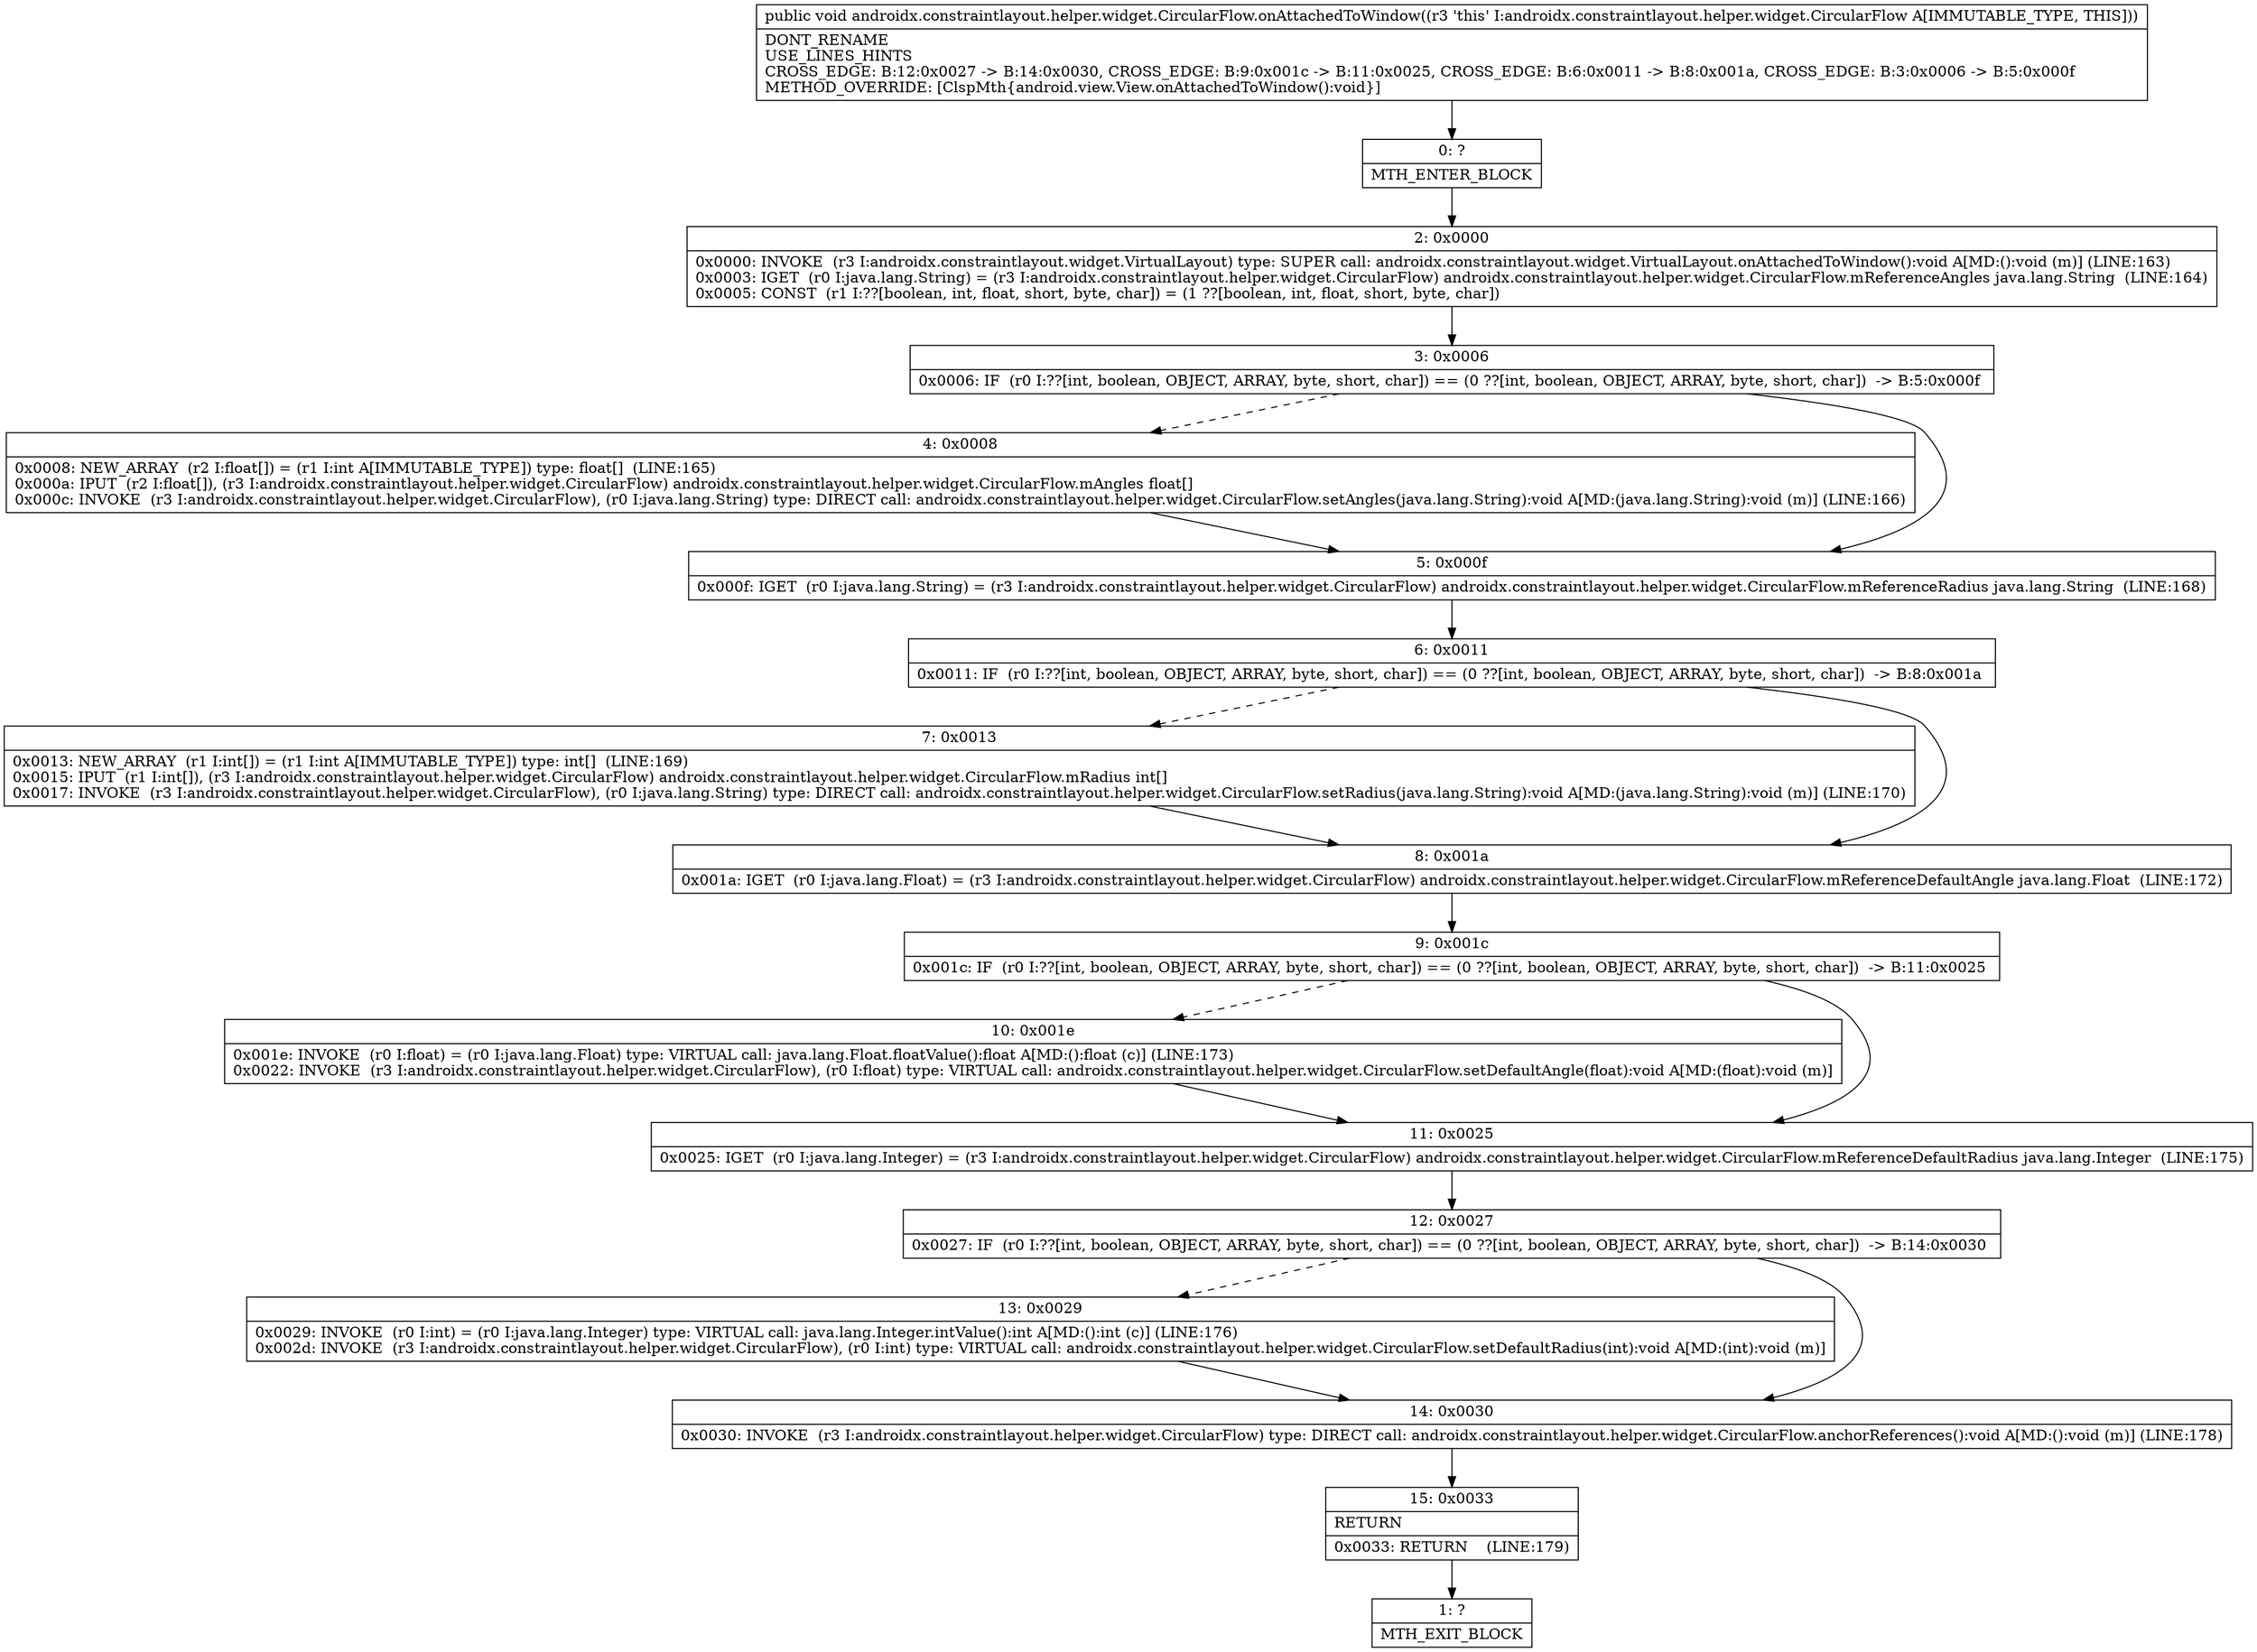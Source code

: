 digraph "CFG forandroidx.constraintlayout.helper.widget.CircularFlow.onAttachedToWindow()V" {
Node_0 [shape=record,label="{0\:\ ?|MTH_ENTER_BLOCK\l}"];
Node_2 [shape=record,label="{2\:\ 0x0000|0x0000: INVOKE  (r3 I:androidx.constraintlayout.widget.VirtualLayout) type: SUPER call: androidx.constraintlayout.widget.VirtualLayout.onAttachedToWindow():void A[MD:():void (m)] (LINE:163)\l0x0003: IGET  (r0 I:java.lang.String) = (r3 I:androidx.constraintlayout.helper.widget.CircularFlow) androidx.constraintlayout.helper.widget.CircularFlow.mReferenceAngles java.lang.String  (LINE:164)\l0x0005: CONST  (r1 I:??[boolean, int, float, short, byte, char]) = (1 ??[boolean, int, float, short, byte, char]) \l}"];
Node_3 [shape=record,label="{3\:\ 0x0006|0x0006: IF  (r0 I:??[int, boolean, OBJECT, ARRAY, byte, short, char]) == (0 ??[int, boolean, OBJECT, ARRAY, byte, short, char])  \-\> B:5:0x000f \l}"];
Node_4 [shape=record,label="{4\:\ 0x0008|0x0008: NEW_ARRAY  (r2 I:float[]) = (r1 I:int A[IMMUTABLE_TYPE]) type: float[]  (LINE:165)\l0x000a: IPUT  (r2 I:float[]), (r3 I:androidx.constraintlayout.helper.widget.CircularFlow) androidx.constraintlayout.helper.widget.CircularFlow.mAngles float[] \l0x000c: INVOKE  (r3 I:androidx.constraintlayout.helper.widget.CircularFlow), (r0 I:java.lang.String) type: DIRECT call: androidx.constraintlayout.helper.widget.CircularFlow.setAngles(java.lang.String):void A[MD:(java.lang.String):void (m)] (LINE:166)\l}"];
Node_5 [shape=record,label="{5\:\ 0x000f|0x000f: IGET  (r0 I:java.lang.String) = (r3 I:androidx.constraintlayout.helper.widget.CircularFlow) androidx.constraintlayout.helper.widget.CircularFlow.mReferenceRadius java.lang.String  (LINE:168)\l}"];
Node_6 [shape=record,label="{6\:\ 0x0011|0x0011: IF  (r0 I:??[int, boolean, OBJECT, ARRAY, byte, short, char]) == (0 ??[int, boolean, OBJECT, ARRAY, byte, short, char])  \-\> B:8:0x001a \l}"];
Node_7 [shape=record,label="{7\:\ 0x0013|0x0013: NEW_ARRAY  (r1 I:int[]) = (r1 I:int A[IMMUTABLE_TYPE]) type: int[]  (LINE:169)\l0x0015: IPUT  (r1 I:int[]), (r3 I:androidx.constraintlayout.helper.widget.CircularFlow) androidx.constraintlayout.helper.widget.CircularFlow.mRadius int[] \l0x0017: INVOKE  (r3 I:androidx.constraintlayout.helper.widget.CircularFlow), (r0 I:java.lang.String) type: DIRECT call: androidx.constraintlayout.helper.widget.CircularFlow.setRadius(java.lang.String):void A[MD:(java.lang.String):void (m)] (LINE:170)\l}"];
Node_8 [shape=record,label="{8\:\ 0x001a|0x001a: IGET  (r0 I:java.lang.Float) = (r3 I:androidx.constraintlayout.helper.widget.CircularFlow) androidx.constraintlayout.helper.widget.CircularFlow.mReferenceDefaultAngle java.lang.Float  (LINE:172)\l}"];
Node_9 [shape=record,label="{9\:\ 0x001c|0x001c: IF  (r0 I:??[int, boolean, OBJECT, ARRAY, byte, short, char]) == (0 ??[int, boolean, OBJECT, ARRAY, byte, short, char])  \-\> B:11:0x0025 \l}"];
Node_10 [shape=record,label="{10\:\ 0x001e|0x001e: INVOKE  (r0 I:float) = (r0 I:java.lang.Float) type: VIRTUAL call: java.lang.Float.floatValue():float A[MD:():float (c)] (LINE:173)\l0x0022: INVOKE  (r3 I:androidx.constraintlayout.helper.widget.CircularFlow), (r0 I:float) type: VIRTUAL call: androidx.constraintlayout.helper.widget.CircularFlow.setDefaultAngle(float):void A[MD:(float):void (m)]\l}"];
Node_11 [shape=record,label="{11\:\ 0x0025|0x0025: IGET  (r0 I:java.lang.Integer) = (r3 I:androidx.constraintlayout.helper.widget.CircularFlow) androidx.constraintlayout.helper.widget.CircularFlow.mReferenceDefaultRadius java.lang.Integer  (LINE:175)\l}"];
Node_12 [shape=record,label="{12\:\ 0x0027|0x0027: IF  (r0 I:??[int, boolean, OBJECT, ARRAY, byte, short, char]) == (0 ??[int, boolean, OBJECT, ARRAY, byte, short, char])  \-\> B:14:0x0030 \l}"];
Node_13 [shape=record,label="{13\:\ 0x0029|0x0029: INVOKE  (r0 I:int) = (r0 I:java.lang.Integer) type: VIRTUAL call: java.lang.Integer.intValue():int A[MD:():int (c)] (LINE:176)\l0x002d: INVOKE  (r3 I:androidx.constraintlayout.helper.widget.CircularFlow), (r0 I:int) type: VIRTUAL call: androidx.constraintlayout.helper.widget.CircularFlow.setDefaultRadius(int):void A[MD:(int):void (m)]\l}"];
Node_14 [shape=record,label="{14\:\ 0x0030|0x0030: INVOKE  (r3 I:androidx.constraintlayout.helper.widget.CircularFlow) type: DIRECT call: androidx.constraintlayout.helper.widget.CircularFlow.anchorReferences():void A[MD:():void (m)] (LINE:178)\l}"];
Node_15 [shape=record,label="{15\:\ 0x0033|RETURN\l|0x0033: RETURN    (LINE:179)\l}"];
Node_1 [shape=record,label="{1\:\ ?|MTH_EXIT_BLOCK\l}"];
MethodNode[shape=record,label="{public void androidx.constraintlayout.helper.widget.CircularFlow.onAttachedToWindow((r3 'this' I:androidx.constraintlayout.helper.widget.CircularFlow A[IMMUTABLE_TYPE, THIS]))  | DONT_RENAME\lUSE_LINES_HINTS\lCROSS_EDGE: B:12:0x0027 \-\> B:14:0x0030, CROSS_EDGE: B:9:0x001c \-\> B:11:0x0025, CROSS_EDGE: B:6:0x0011 \-\> B:8:0x001a, CROSS_EDGE: B:3:0x0006 \-\> B:5:0x000f\lMETHOD_OVERRIDE: [ClspMth\{android.view.View.onAttachedToWindow():void\}]\l}"];
MethodNode -> Node_0;Node_0 -> Node_2;
Node_2 -> Node_3;
Node_3 -> Node_4[style=dashed];
Node_3 -> Node_5;
Node_4 -> Node_5;
Node_5 -> Node_6;
Node_6 -> Node_7[style=dashed];
Node_6 -> Node_8;
Node_7 -> Node_8;
Node_8 -> Node_9;
Node_9 -> Node_10[style=dashed];
Node_9 -> Node_11;
Node_10 -> Node_11;
Node_11 -> Node_12;
Node_12 -> Node_13[style=dashed];
Node_12 -> Node_14;
Node_13 -> Node_14;
Node_14 -> Node_15;
Node_15 -> Node_1;
}

